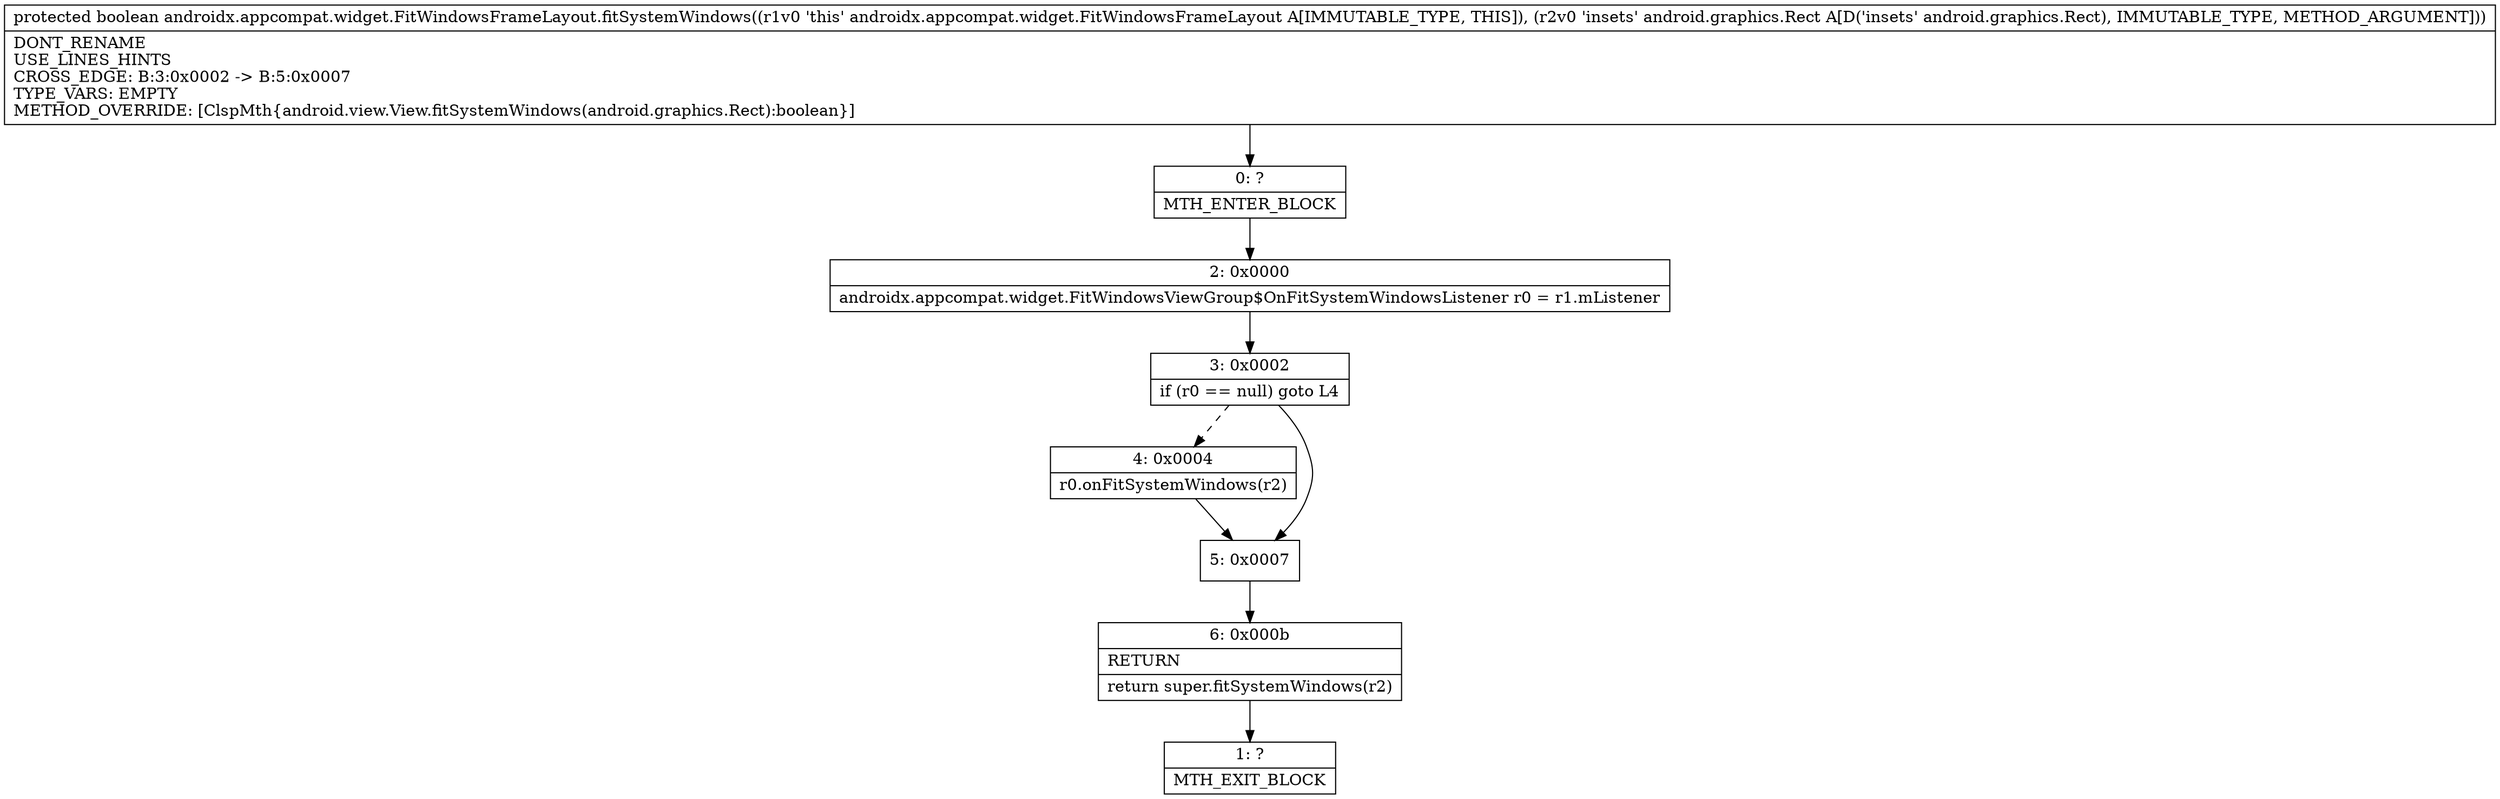 digraph "CFG forandroidx.appcompat.widget.FitWindowsFrameLayout.fitSystemWindows(Landroid\/graphics\/Rect;)Z" {
Node_0 [shape=record,label="{0\:\ ?|MTH_ENTER_BLOCK\l}"];
Node_2 [shape=record,label="{2\:\ 0x0000|androidx.appcompat.widget.FitWindowsViewGroup$OnFitSystemWindowsListener r0 = r1.mListener\l}"];
Node_3 [shape=record,label="{3\:\ 0x0002|if (r0 == null) goto L4\l}"];
Node_4 [shape=record,label="{4\:\ 0x0004|r0.onFitSystemWindows(r2)\l}"];
Node_5 [shape=record,label="{5\:\ 0x0007}"];
Node_6 [shape=record,label="{6\:\ 0x000b|RETURN\l|return super.fitSystemWindows(r2)\l}"];
Node_1 [shape=record,label="{1\:\ ?|MTH_EXIT_BLOCK\l}"];
MethodNode[shape=record,label="{protected boolean androidx.appcompat.widget.FitWindowsFrameLayout.fitSystemWindows((r1v0 'this' androidx.appcompat.widget.FitWindowsFrameLayout A[IMMUTABLE_TYPE, THIS]), (r2v0 'insets' android.graphics.Rect A[D('insets' android.graphics.Rect), IMMUTABLE_TYPE, METHOD_ARGUMENT]))  | DONT_RENAME\lUSE_LINES_HINTS\lCROSS_EDGE: B:3:0x0002 \-\> B:5:0x0007\lTYPE_VARS: EMPTY\lMETHOD_OVERRIDE: [ClspMth\{android.view.View.fitSystemWindows(android.graphics.Rect):boolean\}]\l}"];
MethodNode -> Node_0;Node_0 -> Node_2;
Node_2 -> Node_3;
Node_3 -> Node_4[style=dashed];
Node_3 -> Node_5;
Node_4 -> Node_5;
Node_5 -> Node_6;
Node_6 -> Node_1;
}

